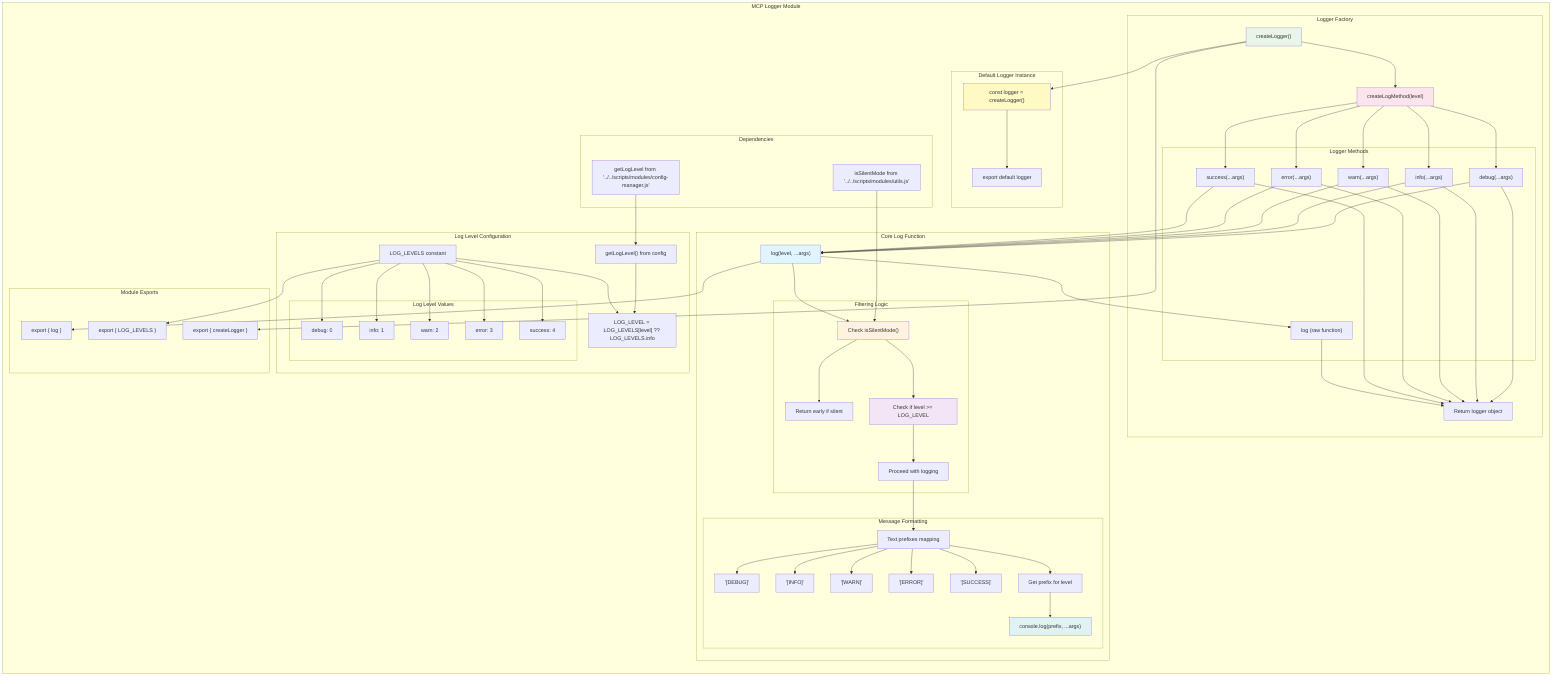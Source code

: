 graph TB
    %% MCP Logger - Core Implementation Layer
    %% File: mcp-server/src/logger.js
    
    subgraph "MCP Logger Module"
        direction TB
        
        subgraph "Dependencies"
            UTILS["isSilentMode from '../../scripts/modules/utils.js'"]
            CONFIG_MANAGER["getLogLevel from '../../scripts/modules/config-manager.js'"]
        end
        
        subgraph "Log Level Configuration"
            LOG_LEVELS_CONST["LOG_LEVELS constant"]
            
            subgraph "Log Level Values"
                DEBUG_LEVEL["debug: 0"]
                INFO_LEVEL["info: 1"]
                WARN_LEVEL["warn: 2"]
                ERROR_LEVEL["error: 3"]
                SUCCESS_LEVEL["success: 4"]
            end
            
            GET_CURRENT_LEVEL["getLogLevel() from config"]
            SET_LOG_LEVEL["LOG_LEVEL = LOG_LEVELS[level] ?? LOG_LEVELS.info"]
        end
        
        subgraph "Core Log Function"
            LOG_FUNCTION["log(level, ...args)"]
            
            subgraph "Filtering Logic"
                CHECK_SILENT["Check isSilentMode()"]
                SKIP_IF_SILENT["Return early if silent"]
                CHECK_LEVEL["Check if level >= LOG_LEVEL"]
                PROCEED_LOG["Proceed with logging"]
            end
            
            subgraph "Message Formatting"
                PREFIXES["Text prefixes mapping"]
                DEBUG_PREFIX["'[DEBUG]'"]
                INFO_PREFIX["'[INFO]'"]
                WARN_PREFIX["'[WARN]'"]
                ERROR_PREFIX["'[ERROR]'"]
                SUCCESS_PREFIX["'[SUCCESS]'"]
                GET_PREFIX["Get prefix for level"]
                CONSOLE_LOG["console.log(prefix, ...args)"]
            end
        end
        
        subgraph "Logger Factory"
            CREATE_LOGGER["createLogger()"]
            CREATE_LOG_METHOD["createLogMethod(level)"]
            
            subgraph "Logger Methods"
                DEBUG_METHOD["debug(...args)"]
                INFO_METHOD["info(...args)"]
                WARN_METHOD["warn(...args)"]
                ERROR_METHOD["error(...args)"]
                SUCCESS_METHOD["success(...args)"]
                RAW_LOG_METHOD["log (raw function)"]
            end
            
            RETURN_LOGGER_OBJ["Return logger object"]
        end
        
        subgraph "Default Logger Instance"
            DEFAULT_LOGGER["const logger = createLogger()"]
            EXPORT_DEFAULT["export default logger"]
        end
        
        subgraph "Module Exports"
            EXPORT_LOG["export { log }"]
            EXPORT_LOG_LEVELS["export { LOG_LEVELS }"]
            EXPORT_CREATE_LOGGER["export { createLogger }"]
        end
    end
    
    %% Dependencies Flow
    UTILS --> CHECK_SILENT
    CONFIG_MANAGER --> GET_CURRENT_LEVEL
    
    %% Log Level Configuration Flow
    LOG_LEVELS_CONST --> DEBUG_LEVEL
    LOG_LEVELS_CONST --> INFO_LEVEL
    LOG_LEVELS_CONST --> WARN_LEVEL
    LOG_LEVELS_CONST --> ERROR_LEVEL
    LOG_LEVELS_CONST --> SUCCESS_LEVEL
    
    GET_CURRENT_LEVEL --> SET_LOG_LEVEL
    LOG_LEVELS_CONST --> SET_LOG_LEVEL
    
    %% Core Log Function Flow
    LOG_FUNCTION --> CHECK_SILENT
    CHECK_SILENT --> SKIP_IF_SILENT
    CHECK_SILENT --> CHECK_LEVEL
    CHECK_LEVEL --> PROCEED_LOG
    
    PROCEED_LOG --> PREFIXES
    PREFIXES --> DEBUG_PREFIX
    PREFIXES --> INFO_PREFIX
    PREFIXES --> WARN_PREFIX
    PREFIXES --> ERROR_PREFIX
    PREFIXES --> SUCCESS_PREFIX
    
    PREFIXES --> GET_PREFIX
    GET_PREFIX --> CONSOLE_LOG
    
    %% Logger Factory Flow
    CREATE_LOGGER --> CREATE_LOG_METHOD
    CREATE_LOG_METHOD --> DEBUG_METHOD
    CREATE_LOG_METHOD --> INFO_METHOD
    CREATE_LOG_METHOD --> WARN_METHOD
    CREATE_LOG_METHOD --> ERROR_METHOD
    CREATE_LOG_METHOD --> SUCCESS_METHOD
    
    LOG_FUNCTION --> RAW_LOG_METHOD
    
    DEBUG_METHOD --> RETURN_LOGGER_OBJ
    INFO_METHOD --> RETURN_LOGGER_OBJ
    WARN_METHOD --> RETURN_LOGGER_OBJ
    ERROR_METHOD --> RETURN_LOGGER_OBJ
    SUCCESS_METHOD --> RETURN_LOGGER_OBJ
    RAW_LOG_METHOD --> RETURN_LOGGER_OBJ
    
    %% Default Instance
    CREATE_LOGGER --> DEFAULT_LOGGER
    DEFAULT_LOGGER --> EXPORT_DEFAULT
    
    %% Method Delegation
    DEBUG_METHOD --> LOG_FUNCTION
    INFO_METHOD --> LOG_FUNCTION
    WARN_METHOD --> LOG_FUNCTION
    ERROR_METHOD --> LOG_FUNCTION
    SUCCESS_METHOD --> LOG_FUNCTION
    
    %% Exports
    LOG_FUNCTION --> EXPORT_LOG
    LOG_LEVELS_CONST --> EXPORT_LOG_LEVELS
    CREATE_LOGGER --> EXPORT_CREATE_LOGGER
    
    style LOG_FUNCTION fill:#e1f5fe
    style CREATE_LOGGER fill:#e8f5e8
    style CHECK_SILENT fill:#fff3e0
    style CHECK_LEVEL fill:#f3e5f5
    style CREATE_LOG_METHOD fill:#fce4ec
    style CONSOLE_LOG fill:#e0f2f1
    style DEFAULT_LOGGER fill:#fff9c4